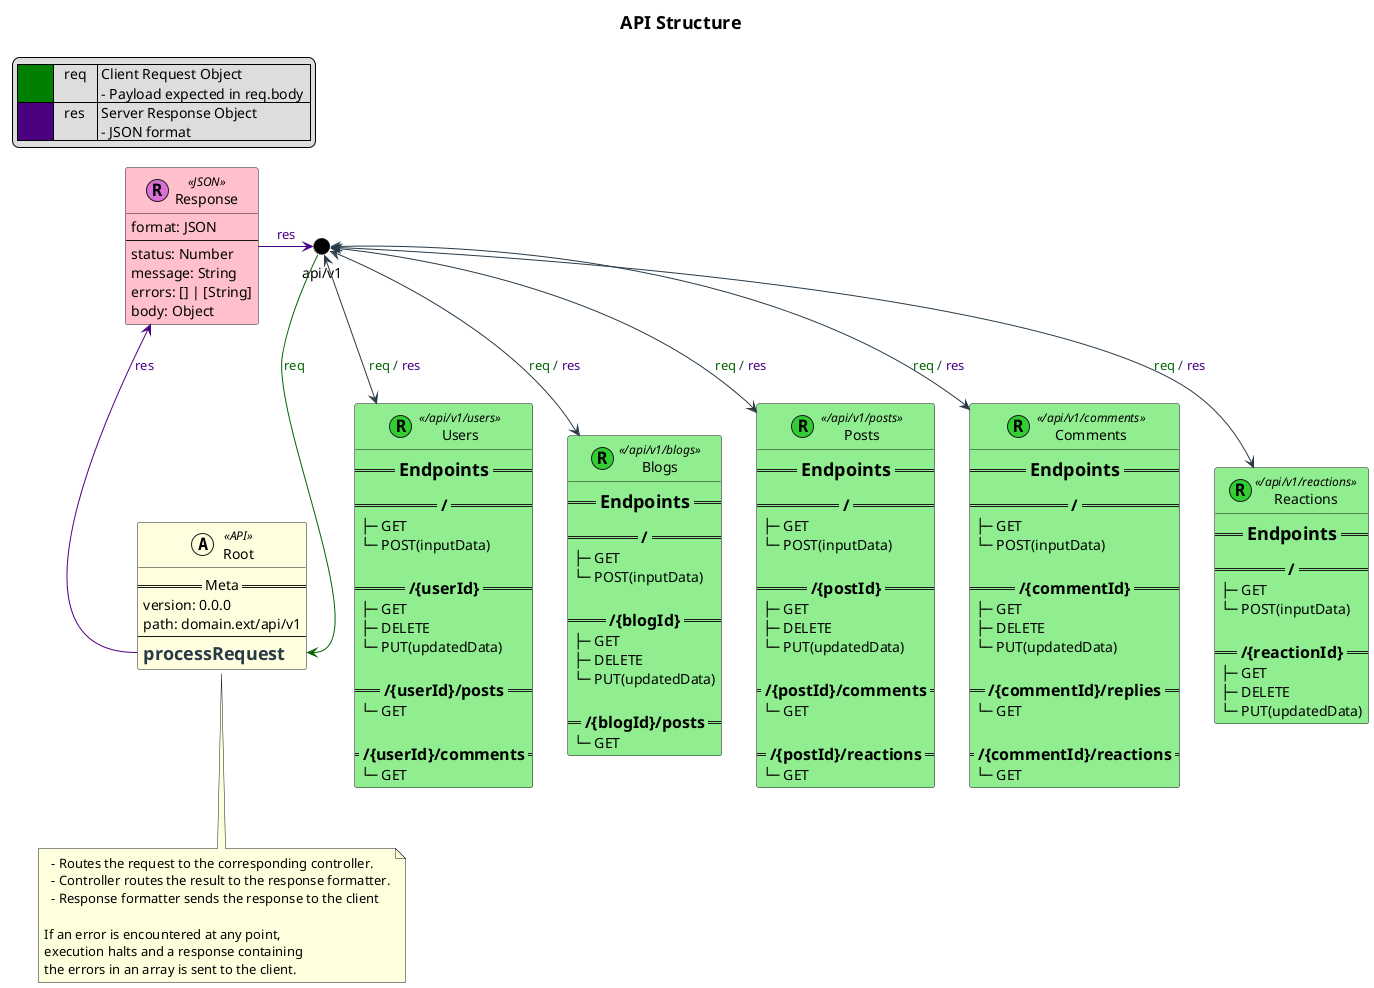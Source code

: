 @startuml

!function $resource($alias,$path) !return "class " + $alias + "<<(R,LimeGreen) "+"/api/v1/"+$path+">>" + "#LightGreen"
!function $seperator($text) !return "=="+"<U+0020>"+$text+"<U+0020>"+"=="

!procedure $root_endpoints($postParams="inputData")
  ├─ GET 
  └─ POST($postParams)
!endprocedure


!procedure $targeted_endpoints($putParams="updatedData")
  ├─ GET
  ├─ DELETE 
  └─ PUT($putParams)
!endprocedure

!$req_res_pipeline="#line:293A47;text:Black : <color DarkGreen> req <color 293A47>/<color Indigo> res "
!$req_line="#line:DarkGreen;text:DarkGreen : req"
!$res_line="#line:Indigo;text:Indigo : res"

title =API Structure

legend top left
| <#008000>          |   req   | Client Request Object\n - Payload expected in req.body  |
| <#4b0082>          |   res   | Server Response Object\n - JSON format|
endlegend

together {  

  class Root << (A,LightYellow) API >> #LightYellow {
    $seperator("Meta")
    version: 0.0.0
    path: domain.ext/api/v1
    --
    ==<color 293A47>processRequest
  }

  circle api/v1 #Black

  class Response << (R, Orchid) JSON>> #Pink {
    format: JSON
    --
    status: Number
    message: String
    errors: [] | [String]
    body: Object
  }
}

together {
  $resource(Users,"users") {
    =$seperator("Endpoints")
    ==$seperator("/")
      $root_endpoints()

    ==$seperator("/{userId}")
      $targeted_endpoints()

    ==$seperator("/{userId}/posts")
      └─ GET

    ==$seperator("/{userId}/comments")
      └─ GET
  }
  
  $resource(Blogs,"blogs") {
    =$seperator("Endpoints")
    ==$seperator("/")
      $root_endpoints()

    ==$seperator("/{blogId}")
      $targeted_endpoints()

    ==$seperator("/{blogId}/posts")
      └─ GET 
  }

  $resource(Posts,"posts") {
    =$seperator("Endpoints")
    ==$seperator("/")
      $root_endpoints()

    ==$seperator("/{postId}")
      $targeted_endpoints()

    ==$seperator("/{postId}/comments")
      └─ GET

    ==$seperator("/{postId}/reactions")
      └─ GET
  }

  $resource(Comments,"comments") {
    =$seperator("Endpoints")
    ==$seperator("/")
      $root_endpoints()

    ==$seperator("/{commentId}")
      $targeted_endpoints()

    ==$seperator("/{commentId}/replies")
      └─ GET

    ==$seperator("/{commentId}/reactions")
      └─ GET
  }

  $resource(Reactions,"reactions") {
    =$seperator("Endpoints")
    ==$seperator("/")
      $root_endpoints()

    ==$seperator("/{reactionId}")
      $targeted_endpoints()
  }
}

"api/v1" --> Root::processRequest $req_line
Root::processRequest --> Response $res_line
Response -> "api/v1" $res_line

"api/v1" <--> Users $req_res_pipeline
"api/v1" <--> Blogs $req_res_pipeline
"api/v1" <--> Posts $req_res_pipeline
"api/v1" <--> Comments $req_res_pipeline
"api/v1" <--> Reactions $req_res_pipeline

note bottom of Root
  - Routes the request to the corresponding controller.
  - Controller routes the result to the response formatter.
  - Response formatter sends the response to the client

If an error is encountered at any point, 
execution halts and a response containing
the errors in an array is sent to the client.
endnote


@enduml